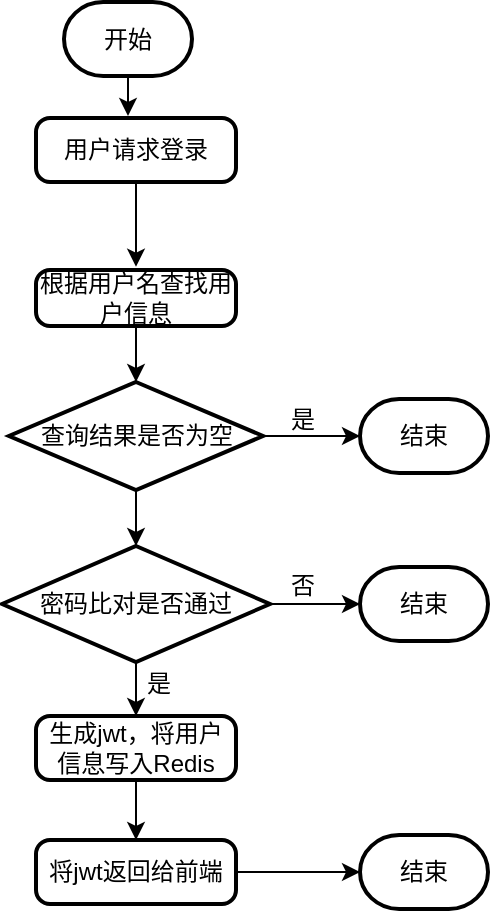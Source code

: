 <mxfile version="19.0.0" type="github">
  <diagram id="nHFBGifoys0Umiv3ELIu" name="第 1 页">
    <mxGraphModel dx="1038" dy="539" grid="0" gridSize="10" guides="1" tooltips="1" connect="1" arrows="1" fold="1" page="1" pageScale="1" pageWidth="827" pageHeight="1169" math="0" shadow="0">
      <root>
        <mxCell id="0" />
        <mxCell id="1" parent="0" />
        <mxCell id="GINr1FvOcqPanAYepQFZ-8" style="edgeStyle=orthogonalEdgeStyle;rounded=0;orthogonalLoop=1;jettySize=auto;html=1;" edge="1" parent="1" source="GINr1FvOcqPanAYepQFZ-2">
          <mxGeometry relative="1" as="geometry">
            <mxPoint x="355" y="89.943" as="targetPoint" />
          </mxGeometry>
        </mxCell>
        <mxCell id="GINr1FvOcqPanAYepQFZ-2" value="开始" style="strokeWidth=2;html=1;shape=mxgraph.flowchart.terminator;whiteSpace=wrap;" vertex="1" parent="1">
          <mxGeometry x="323" y="33" width="64" height="37" as="geometry" />
        </mxCell>
        <mxCell id="GINr1FvOcqPanAYepQFZ-9" style="edgeStyle=orthogonalEdgeStyle;rounded=0;orthogonalLoop=1;jettySize=auto;html=1;" edge="1" parent="1" source="GINr1FvOcqPanAYepQFZ-3">
          <mxGeometry relative="1" as="geometry">
            <mxPoint x="359" y="165.371" as="targetPoint" />
          </mxGeometry>
        </mxCell>
        <mxCell id="GINr1FvOcqPanAYepQFZ-3" value="用户请求登录" style="rounded=1;whiteSpace=wrap;html=1;absoluteArcSize=1;arcSize=14;strokeWidth=2;" vertex="1" parent="1">
          <mxGeometry x="309" y="91" width="100" height="32" as="geometry" />
        </mxCell>
        <mxCell id="GINr1FvOcqPanAYepQFZ-10" style="edgeStyle=orthogonalEdgeStyle;rounded=0;orthogonalLoop=1;jettySize=auto;html=1;entryX=0.5;entryY=0;entryDx=0;entryDy=0;entryPerimeter=0;" edge="1" parent="1" source="GINr1FvOcqPanAYepQFZ-4" target="GINr1FvOcqPanAYepQFZ-6">
          <mxGeometry relative="1" as="geometry" />
        </mxCell>
        <mxCell id="GINr1FvOcqPanAYepQFZ-4" value="根据用户名查找用户信息" style="rounded=1;whiteSpace=wrap;html=1;absoluteArcSize=1;arcSize=14;strokeWidth=2;" vertex="1" parent="1">
          <mxGeometry x="309" y="167" width="100" height="28" as="geometry" />
        </mxCell>
        <mxCell id="GINr1FvOcqPanAYepQFZ-12" style="edgeStyle=orthogonalEdgeStyle;rounded=0;orthogonalLoop=1;jettySize=auto;html=1;entryX=0;entryY=0.5;entryDx=0;entryDy=0;entryPerimeter=0;" edge="1" parent="1" source="GINr1FvOcqPanAYepQFZ-6" target="GINr1FvOcqPanAYepQFZ-11">
          <mxGeometry relative="1" as="geometry" />
        </mxCell>
        <mxCell id="GINr1FvOcqPanAYepQFZ-19" style="edgeStyle=orthogonalEdgeStyle;rounded=0;orthogonalLoop=1;jettySize=auto;html=1;entryX=0.5;entryY=0;entryDx=0;entryDy=0;entryPerimeter=0;" edge="1" parent="1" source="GINr1FvOcqPanAYepQFZ-6" target="GINr1FvOcqPanAYepQFZ-14">
          <mxGeometry relative="1" as="geometry" />
        </mxCell>
        <mxCell id="GINr1FvOcqPanAYepQFZ-6" value="查询结果是否为空" style="strokeWidth=2;html=1;shape=mxgraph.flowchart.decision;whiteSpace=wrap;" vertex="1" parent="1">
          <mxGeometry x="295.5" y="223" width="127" height="54" as="geometry" />
        </mxCell>
        <mxCell id="GINr1FvOcqPanAYepQFZ-11" value="结束" style="strokeWidth=2;html=1;shape=mxgraph.flowchart.terminator;whiteSpace=wrap;" vertex="1" parent="1">
          <mxGeometry x="471" y="231.5" width="64" height="37" as="geometry" />
        </mxCell>
        <mxCell id="GINr1FvOcqPanAYepQFZ-13" value="是" style="text;html=1;align=center;verticalAlign=middle;resizable=0;points=[];autosize=1;strokeColor=none;fillColor=none;" vertex="1" parent="1">
          <mxGeometry x="431" y="233" width="22" height="18" as="geometry" />
        </mxCell>
        <mxCell id="GINr1FvOcqPanAYepQFZ-23" style="edgeStyle=orthogonalEdgeStyle;rounded=0;orthogonalLoop=1;jettySize=auto;html=1;entryX=0;entryY=0.5;entryDx=0;entryDy=0;entryPerimeter=0;" edge="1" parent="1" source="GINr1FvOcqPanAYepQFZ-14" target="GINr1FvOcqPanAYepQFZ-16">
          <mxGeometry relative="1" as="geometry" />
        </mxCell>
        <mxCell id="GINr1FvOcqPanAYepQFZ-27" style="edgeStyle=orthogonalEdgeStyle;rounded=0;orthogonalLoop=1;jettySize=auto;html=1;entryX=0.5;entryY=0;entryDx=0;entryDy=0;" edge="1" parent="1" source="GINr1FvOcqPanAYepQFZ-14" target="GINr1FvOcqPanAYepQFZ-25">
          <mxGeometry relative="1" as="geometry" />
        </mxCell>
        <mxCell id="GINr1FvOcqPanAYepQFZ-14" value="密码比对是否通过" style="strokeWidth=2;html=1;shape=mxgraph.flowchart.decision;whiteSpace=wrap;" vertex="1" parent="1">
          <mxGeometry x="292" y="305" width="134" height="58" as="geometry" />
        </mxCell>
        <mxCell id="GINr1FvOcqPanAYepQFZ-16" value="结束" style="strokeWidth=2;html=1;shape=mxgraph.flowchart.terminator;whiteSpace=wrap;" vertex="1" parent="1">
          <mxGeometry x="471" y="315.5" width="64" height="37" as="geometry" />
        </mxCell>
        <mxCell id="GINr1FvOcqPanAYepQFZ-18" value="否" style="text;html=1;align=center;verticalAlign=middle;resizable=0;points=[];autosize=1;strokeColor=none;fillColor=none;" vertex="1" parent="1">
          <mxGeometry x="431" y="315.5" width="22" height="18" as="geometry" />
        </mxCell>
        <mxCell id="GINr1FvOcqPanAYepQFZ-28" style="edgeStyle=orthogonalEdgeStyle;rounded=0;orthogonalLoop=1;jettySize=auto;html=1;entryX=0.5;entryY=0;entryDx=0;entryDy=0;" edge="1" parent="1" source="GINr1FvOcqPanAYepQFZ-25" target="GINr1FvOcqPanAYepQFZ-26">
          <mxGeometry relative="1" as="geometry" />
        </mxCell>
        <mxCell id="GINr1FvOcqPanAYepQFZ-25" value="生成jwt，将用户信息写入Redis" style="rounded=1;whiteSpace=wrap;html=1;absoluteArcSize=1;arcSize=14;strokeWidth=2;" vertex="1" parent="1">
          <mxGeometry x="309" y="390" width="100" height="32" as="geometry" />
        </mxCell>
        <mxCell id="GINr1FvOcqPanAYepQFZ-30" style="edgeStyle=orthogonalEdgeStyle;rounded=0;orthogonalLoop=1;jettySize=auto;html=1;entryX=0;entryY=0.5;entryDx=0;entryDy=0;entryPerimeter=0;" edge="1" parent="1" source="GINr1FvOcqPanAYepQFZ-26" target="GINr1FvOcqPanAYepQFZ-29">
          <mxGeometry relative="1" as="geometry" />
        </mxCell>
        <mxCell id="GINr1FvOcqPanAYepQFZ-26" value="将jwt返回给前端" style="rounded=1;whiteSpace=wrap;html=1;absoluteArcSize=1;arcSize=14;strokeWidth=2;" vertex="1" parent="1">
          <mxGeometry x="309" y="452" width="100" height="32" as="geometry" />
        </mxCell>
        <mxCell id="GINr1FvOcqPanAYepQFZ-29" value="结束" style="strokeWidth=2;html=1;shape=mxgraph.flowchart.terminator;whiteSpace=wrap;" vertex="1" parent="1">
          <mxGeometry x="471" y="449.5" width="64" height="37" as="geometry" />
        </mxCell>
        <mxCell id="GINr1FvOcqPanAYepQFZ-31" value="是" style="text;html=1;align=center;verticalAlign=middle;resizable=0;points=[];autosize=1;strokeColor=none;fillColor=none;" vertex="1" parent="1">
          <mxGeometry x="359" y="365" width="22" height="18" as="geometry" />
        </mxCell>
      </root>
    </mxGraphModel>
  </diagram>
</mxfile>
